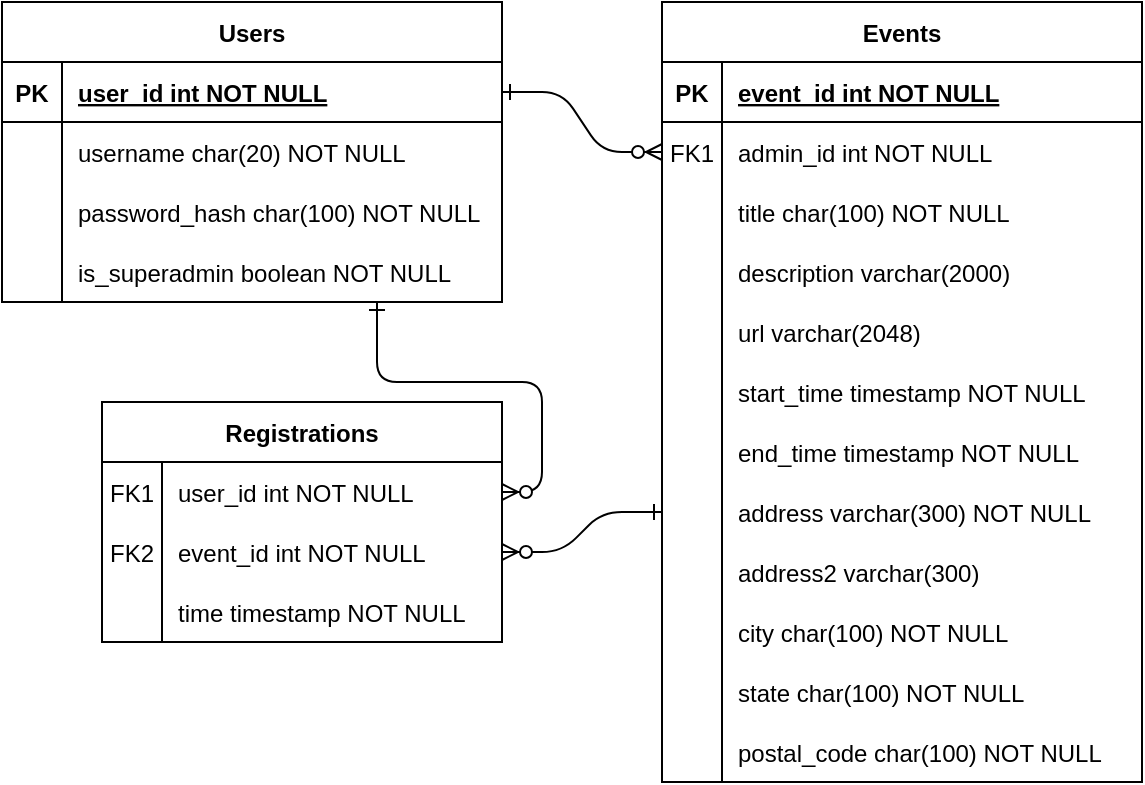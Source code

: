 <mxfile version="13.9.9" type="device"><diagram id="R2lEEEUBdFMjLlhIrx00" name="Page-1"><mxGraphModel dx="813" dy="475" grid="1" gridSize="10" guides="1" tooltips="1" connect="1" arrows="1" fold="1" page="1" pageScale="1" pageWidth="850" pageHeight="1100" math="0" shadow="0" extFonts="Permanent Marker^https://fonts.googleapis.com/css?family=Permanent+Marker"><root><mxCell id="0"/><mxCell id="1" parent="0"/><mxCell id="C-vyLk0tnHw3VtMMgP7b-1" value="" style="edgeStyle=entityRelationEdgeStyle;endArrow=ERzeroToMany;startArrow=ERone;endFill=1;startFill=0;rounded=1;" parent="1" source="C-vyLk0tnHw3VtMMgP7b-24" target="C-vyLk0tnHw3VtMMgP7b-6" edge="1"><mxGeometry width="100" height="100" relative="1" as="geometry"><mxPoint x="340" y="720" as="sourcePoint"/><mxPoint x="440" y="620" as="targetPoint"/></mxGeometry></mxCell><mxCell id="C-vyLk0tnHw3VtMMgP7b-2" value="Events" style="shape=table;startSize=30;container=1;collapsible=1;childLayout=tableLayout;fixedRows=1;rowLines=0;fontStyle=1;align=center;resizeLast=1;" parent="1" vertex="1"><mxGeometry x="440" y="120" width="240" height="390" as="geometry"/></mxCell><mxCell id="C-vyLk0tnHw3VtMMgP7b-3" value="" style="shape=partialRectangle;collapsible=0;dropTarget=0;pointerEvents=0;fillColor=none;points=[[0,0.5],[1,0.5]];portConstraint=eastwest;top=0;left=0;right=0;bottom=1;" parent="C-vyLk0tnHw3VtMMgP7b-2" vertex="1"><mxGeometry y="30" width="240" height="30" as="geometry"/></mxCell><mxCell id="C-vyLk0tnHw3VtMMgP7b-4" value="PK" style="shape=partialRectangle;overflow=hidden;connectable=0;fillColor=none;top=0;left=0;bottom=0;right=0;fontStyle=1;" parent="C-vyLk0tnHw3VtMMgP7b-3" vertex="1"><mxGeometry width="30" height="30" as="geometry"/></mxCell><mxCell id="C-vyLk0tnHw3VtMMgP7b-5" value="event_id int NOT NULL " style="shape=partialRectangle;overflow=hidden;connectable=0;fillColor=none;top=0;left=0;bottom=0;right=0;align=left;spacingLeft=6;fontStyle=5;" parent="C-vyLk0tnHw3VtMMgP7b-3" vertex="1"><mxGeometry x="30" width="210" height="30" as="geometry"/></mxCell><mxCell id="C-vyLk0tnHw3VtMMgP7b-6" value="" style="shape=partialRectangle;collapsible=0;dropTarget=0;pointerEvents=0;fillColor=none;points=[[0,0.5],[1,0.5]];portConstraint=eastwest;top=0;left=0;right=0;bottom=0;" parent="C-vyLk0tnHw3VtMMgP7b-2" vertex="1"><mxGeometry y="60" width="240" height="30" as="geometry"/></mxCell><mxCell id="C-vyLk0tnHw3VtMMgP7b-7" value="FK1" style="shape=partialRectangle;overflow=hidden;connectable=0;fillColor=none;top=0;left=0;bottom=0;right=0;" parent="C-vyLk0tnHw3VtMMgP7b-6" vertex="1"><mxGeometry width="30" height="30" as="geometry"/></mxCell><mxCell id="C-vyLk0tnHw3VtMMgP7b-8" value="admin_id int NOT NULL" style="shape=partialRectangle;overflow=hidden;connectable=0;fillColor=none;top=0;left=0;bottom=0;right=0;align=left;spacingLeft=6;" parent="C-vyLk0tnHw3VtMMgP7b-6" vertex="1"><mxGeometry x="30" width="210" height="30" as="geometry"/></mxCell><mxCell id="C-vyLk0tnHw3VtMMgP7b-9" value="" style="shape=partialRectangle;collapsible=0;dropTarget=0;pointerEvents=0;fillColor=none;points=[[0,0.5],[1,0.5]];portConstraint=eastwest;top=0;left=0;right=0;bottom=0;" parent="C-vyLk0tnHw3VtMMgP7b-2" vertex="1"><mxGeometry y="90" width="240" height="30" as="geometry"/></mxCell><mxCell id="C-vyLk0tnHw3VtMMgP7b-10" value="" style="shape=partialRectangle;overflow=hidden;connectable=0;fillColor=none;top=0;left=0;bottom=0;right=0;" parent="C-vyLk0tnHw3VtMMgP7b-9" vertex="1"><mxGeometry width="30" height="30" as="geometry"/></mxCell><mxCell id="C-vyLk0tnHw3VtMMgP7b-11" value="title char(100) NOT NULL" style="shape=partialRectangle;overflow=hidden;connectable=0;fillColor=none;top=0;left=0;bottom=0;right=0;align=left;spacingLeft=6;" parent="C-vyLk0tnHw3VtMMgP7b-9" vertex="1"><mxGeometry x="30" width="210" height="30" as="geometry"/></mxCell><mxCell id="4mRmAfi023W2J-q_RoOD-16" value="" style="shape=partialRectangle;collapsible=0;dropTarget=0;pointerEvents=0;fillColor=none;points=[[0,0.5],[1,0.5]];portConstraint=eastwest;top=0;left=0;right=0;bottom=0;" vertex="1" parent="C-vyLk0tnHw3VtMMgP7b-2"><mxGeometry y="120" width="240" height="30" as="geometry"/></mxCell><mxCell id="4mRmAfi023W2J-q_RoOD-17" value="" style="shape=partialRectangle;overflow=hidden;connectable=0;fillColor=none;top=0;left=0;bottom=0;right=0;" vertex="1" parent="4mRmAfi023W2J-q_RoOD-16"><mxGeometry width="30" height="30" as="geometry"/></mxCell><mxCell id="4mRmAfi023W2J-q_RoOD-18" value="description varchar(2000) " style="shape=partialRectangle;overflow=hidden;connectable=0;fillColor=none;top=0;left=0;bottom=0;right=0;align=left;spacingLeft=6;" vertex="1" parent="4mRmAfi023W2J-q_RoOD-16"><mxGeometry x="30" width="210" height="30" as="geometry"/></mxCell><mxCell id="4mRmAfi023W2J-q_RoOD-19" value="" style="shape=partialRectangle;collapsible=0;dropTarget=0;pointerEvents=0;fillColor=none;points=[[0,0.5],[1,0.5]];portConstraint=eastwest;top=0;left=0;right=0;bottom=0;" vertex="1" parent="C-vyLk0tnHw3VtMMgP7b-2"><mxGeometry y="150" width="240" height="30" as="geometry"/></mxCell><mxCell id="4mRmAfi023W2J-q_RoOD-20" value="" style="shape=partialRectangle;overflow=hidden;connectable=0;fillColor=none;top=0;left=0;bottom=0;right=0;" vertex="1" parent="4mRmAfi023W2J-q_RoOD-19"><mxGeometry width="30" height="30" as="geometry"/></mxCell><mxCell id="4mRmAfi023W2J-q_RoOD-21" value="url varchar(2048) " style="shape=partialRectangle;overflow=hidden;connectable=0;fillColor=none;top=0;left=0;bottom=0;right=0;align=left;spacingLeft=6;" vertex="1" parent="4mRmAfi023W2J-q_RoOD-19"><mxGeometry x="30" width="210" height="30" as="geometry"/></mxCell><mxCell id="4mRmAfi023W2J-q_RoOD-22" value="" style="shape=partialRectangle;collapsible=0;dropTarget=0;pointerEvents=0;fillColor=none;points=[[0,0.5],[1,0.5]];portConstraint=eastwest;top=0;left=0;right=0;bottom=0;" vertex="1" parent="C-vyLk0tnHw3VtMMgP7b-2"><mxGeometry y="180" width="240" height="30" as="geometry"/></mxCell><mxCell id="4mRmAfi023W2J-q_RoOD-23" value="" style="shape=partialRectangle;overflow=hidden;connectable=0;fillColor=none;top=0;left=0;bottom=0;right=0;" vertex="1" parent="4mRmAfi023W2J-q_RoOD-22"><mxGeometry width="30" height="30" as="geometry"/></mxCell><mxCell id="4mRmAfi023W2J-q_RoOD-24" value="start_time timestamp NOT NULL" style="shape=partialRectangle;overflow=hidden;connectable=0;fillColor=none;top=0;left=0;bottom=0;right=0;align=left;spacingLeft=6;" vertex="1" parent="4mRmAfi023W2J-q_RoOD-22"><mxGeometry x="30" width="210" height="30" as="geometry"/></mxCell><mxCell id="4mRmAfi023W2J-q_RoOD-31" value="" style="shape=partialRectangle;collapsible=0;dropTarget=0;pointerEvents=0;fillColor=none;points=[[0,0.5],[1,0.5]];portConstraint=eastwest;top=0;left=0;right=0;bottom=0;" vertex="1" parent="C-vyLk0tnHw3VtMMgP7b-2"><mxGeometry y="210" width="240" height="30" as="geometry"/></mxCell><mxCell id="4mRmAfi023W2J-q_RoOD-32" value="" style="shape=partialRectangle;overflow=hidden;connectable=0;fillColor=none;top=0;left=0;bottom=0;right=0;" vertex="1" parent="4mRmAfi023W2J-q_RoOD-31"><mxGeometry width="30" height="30" as="geometry"/></mxCell><mxCell id="4mRmAfi023W2J-q_RoOD-33" value="end_time timestamp NOT NULL" style="shape=partialRectangle;overflow=hidden;connectable=0;fillColor=none;top=0;left=0;bottom=0;right=0;align=left;spacingLeft=6;" vertex="1" parent="4mRmAfi023W2J-q_RoOD-31"><mxGeometry x="30" width="210" height="30" as="geometry"/></mxCell><mxCell id="4mRmAfi023W2J-q_RoOD-59" value="" style="shape=partialRectangle;collapsible=0;dropTarget=0;pointerEvents=0;fillColor=none;points=[[0,0.5],[1,0.5]];portConstraint=eastwest;top=0;left=0;right=0;bottom=0;" vertex="1" parent="C-vyLk0tnHw3VtMMgP7b-2"><mxGeometry y="240" width="240" height="30" as="geometry"/></mxCell><mxCell id="4mRmAfi023W2J-q_RoOD-60" value="" style="shape=partialRectangle;overflow=hidden;connectable=0;fillColor=none;top=0;left=0;bottom=0;right=0;" vertex="1" parent="4mRmAfi023W2J-q_RoOD-59"><mxGeometry width="30" height="30" as="geometry"/></mxCell><mxCell id="4mRmAfi023W2J-q_RoOD-61" value="address varchar(300) NOT NULL" style="shape=partialRectangle;overflow=hidden;connectable=0;fillColor=none;top=0;left=0;bottom=0;right=0;align=left;spacingLeft=6;" vertex="1" parent="4mRmAfi023W2J-q_RoOD-59"><mxGeometry x="30" width="210" height="30" as="geometry"/></mxCell><mxCell id="4mRmAfi023W2J-q_RoOD-62" value="" style="shape=partialRectangle;collapsible=0;dropTarget=0;pointerEvents=0;fillColor=none;points=[[0,0.5],[1,0.5]];portConstraint=eastwest;top=0;left=0;right=0;bottom=0;" vertex="1" parent="C-vyLk0tnHw3VtMMgP7b-2"><mxGeometry y="270" width="240" height="30" as="geometry"/></mxCell><mxCell id="4mRmAfi023W2J-q_RoOD-63" value="" style="shape=partialRectangle;overflow=hidden;connectable=0;fillColor=none;top=0;left=0;bottom=0;right=0;" vertex="1" parent="4mRmAfi023W2J-q_RoOD-62"><mxGeometry width="30" height="30" as="geometry"/></mxCell><mxCell id="4mRmAfi023W2J-q_RoOD-64" value="address2 varchar(300)" style="shape=partialRectangle;overflow=hidden;connectable=0;fillColor=none;top=0;left=0;bottom=0;right=0;align=left;spacingLeft=6;" vertex="1" parent="4mRmAfi023W2J-q_RoOD-62"><mxGeometry x="30" width="210" height="30" as="geometry"/></mxCell><mxCell id="4mRmAfi023W2J-q_RoOD-65" value="" style="shape=partialRectangle;collapsible=0;dropTarget=0;pointerEvents=0;fillColor=none;points=[[0,0.5],[1,0.5]];portConstraint=eastwest;top=0;left=0;right=0;bottom=0;" vertex="1" parent="C-vyLk0tnHw3VtMMgP7b-2"><mxGeometry y="300" width="240" height="30" as="geometry"/></mxCell><mxCell id="4mRmAfi023W2J-q_RoOD-66" value="" style="shape=partialRectangle;overflow=hidden;connectable=0;fillColor=none;top=0;left=0;bottom=0;right=0;" vertex="1" parent="4mRmAfi023W2J-q_RoOD-65"><mxGeometry width="30" height="30" as="geometry"/></mxCell><mxCell id="4mRmAfi023W2J-q_RoOD-67" value="city char(100) NOT NULL" style="shape=partialRectangle;overflow=hidden;connectable=0;fillColor=none;top=0;left=0;bottom=0;right=0;align=left;spacingLeft=6;" vertex="1" parent="4mRmAfi023W2J-q_RoOD-65"><mxGeometry x="30" width="210" height="30" as="geometry"/></mxCell><mxCell id="4mRmAfi023W2J-q_RoOD-68" value="" style="shape=partialRectangle;collapsible=0;dropTarget=0;pointerEvents=0;fillColor=none;points=[[0,0.5],[1,0.5]];portConstraint=eastwest;top=0;left=0;right=0;bottom=0;" vertex="1" parent="C-vyLk0tnHw3VtMMgP7b-2"><mxGeometry y="330" width="240" height="30" as="geometry"/></mxCell><mxCell id="4mRmAfi023W2J-q_RoOD-69" value="" style="shape=partialRectangle;overflow=hidden;connectable=0;fillColor=none;top=0;left=0;bottom=0;right=0;" vertex="1" parent="4mRmAfi023W2J-q_RoOD-68"><mxGeometry width="30" height="30" as="geometry"/></mxCell><mxCell id="4mRmAfi023W2J-q_RoOD-70" value="state char(100) NOT NULL" style="shape=partialRectangle;overflow=hidden;connectable=0;fillColor=none;top=0;left=0;bottom=0;right=0;align=left;spacingLeft=6;" vertex="1" parent="4mRmAfi023W2J-q_RoOD-68"><mxGeometry x="30" width="210" height="30" as="geometry"/></mxCell><mxCell id="4mRmAfi023W2J-q_RoOD-71" value="" style="shape=partialRectangle;collapsible=0;dropTarget=0;pointerEvents=0;fillColor=none;points=[[0,0.5],[1,0.5]];portConstraint=eastwest;top=0;left=0;right=0;bottom=0;" vertex="1" parent="C-vyLk0tnHw3VtMMgP7b-2"><mxGeometry y="360" width="240" height="30" as="geometry"/></mxCell><mxCell id="4mRmAfi023W2J-q_RoOD-72" value="" style="shape=partialRectangle;overflow=hidden;connectable=0;fillColor=none;top=0;left=0;bottom=0;right=0;" vertex="1" parent="4mRmAfi023W2J-q_RoOD-71"><mxGeometry width="30" height="30" as="geometry"/></mxCell><mxCell id="4mRmAfi023W2J-q_RoOD-73" value="postal_code char(100) NOT NULL" style="shape=partialRectangle;overflow=hidden;connectable=0;fillColor=none;top=0;left=0;bottom=0;right=0;align=left;spacingLeft=6;" vertex="1" parent="4mRmAfi023W2J-q_RoOD-71"><mxGeometry x="30" width="210" height="30" as="geometry"/></mxCell><mxCell id="C-vyLk0tnHw3VtMMgP7b-23" value="Users" style="shape=table;startSize=30;container=1;collapsible=1;childLayout=tableLayout;fixedRows=1;rowLines=0;fontStyle=1;align=center;resizeLast=1;" parent="1" vertex="1"><mxGeometry x="110" y="120" width="250" height="150" as="geometry"/></mxCell><mxCell id="C-vyLk0tnHw3VtMMgP7b-24" value="" style="shape=partialRectangle;collapsible=0;dropTarget=0;pointerEvents=0;fillColor=none;points=[[0,0.5],[1,0.5]];portConstraint=eastwest;top=0;left=0;right=0;bottom=1;" parent="C-vyLk0tnHw3VtMMgP7b-23" vertex="1"><mxGeometry y="30" width="250" height="30" as="geometry"/></mxCell><mxCell id="C-vyLk0tnHw3VtMMgP7b-25" value="PK" style="shape=partialRectangle;overflow=hidden;connectable=0;fillColor=none;top=0;left=0;bottom=0;right=0;fontStyle=1;" parent="C-vyLk0tnHw3VtMMgP7b-24" vertex="1"><mxGeometry width="30" height="30" as="geometry"/></mxCell><mxCell id="C-vyLk0tnHw3VtMMgP7b-26" value="user_id int NOT NULL " style="shape=partialRectangle;overflow=hidden;connectable=0;fillColor=none;top=0;left=0;bottom=0;right=0;align=left;spacingLeft=6;fontStyle=5;" parent="C-vyLk0tnHw3VtMMgP7b-24" vertex="1"><mxGeometry x="30" width="220" height="30" as="geometry"/></mxCell><mxCell id="C-vyLk0tnHw3VtMMgP7b-27" value="" style="shape=partialRectangle;collapsible=0;dropTarget=0;pointerEvents=0;fillColor=none;points=[[0,0.5],[1,0.5]];portConstraint=eastwest;top=0;left=0;right=0;bottom=0;" parent="C-vyLk0tnHw3VtMMgP7b-23" vertex="1"><mxGeometry y="60" width="250" height="30" as="geometry"/></mxCell><mxCell id="C-vyLk0tnHw3VtMMgP7b-28" value="" style="shape=partialRectangle;overflow=hidden;connectable=0;fillColor=none;top=0;left=0;bottom=0;right=0;" parent="C-vyLk0tnHw3VtMMgP7b-27" vertex="1"><mxGeometry width="30" height="30" as="geometry"/></mxCell><mxCell id="C-vyLk0tnHw3VtMMgP7b-29" value="username char(20) NOT NULL" style="shape=partialRectangle;overflow=hidden;connectable=0;fillColor=none;top=0;left=0;bottom=0;right=0;align=left;spacingLeft=6;" parent="C-vyLk0tnHw3VtMMgP7b-27" vertex="1"><mxGeometry x="30" width="220" height="30" as="geometry"/></mxCell><mxCell id="4mRmAfi023W2J-q_RoOD-28" value="" style="shape=partialRectangle;collapsible=0;dropTarget=0;pointerEvents=0;fillColor=none;points=[[0,0.5],[1,0.5]];portConstraint=eastwest;top=0;left=0;right=0;bottom=0;" vertex="1" parent="C-vyLk0tnHw3VtMMgP7b-23"><mxGeometry y="90" width="250" height="30" as="geometry"/></mxCell><mxCell id="4mRmAfi023W2J-q_RoOD-29" value="" style="shape=partialRectangle;overflow=hidden;connectable=0;fillColor=none;top=0;left=0;bottom=0;right=0;" vertex="1" parent="4mRmAfi023W2J-q_RoOD-28"><mxGeometry width="30" height="30" as="geometry"/></mxCell><mxCell id="4mRmAfi023W2J-q_RoOD-30" value="password_hash char(100) NOT NULL" style="shape=partialRectangle;overflow=hidden;connectable=0;fillColor=none;top=0;left=0;bottom=0;right=0;align=left;spacingLeft=6;" vertex="1" parent="4mRmAfi023W2J-q_RoOD-28"><mxGeometry x="30" width="220" height="30" as="geometry"/></mxCell><mxCell id="4mRmAfi023W2J-q_RoOD-77" value="" style="shape=partialRectangle;collapsible=0;dropTarget=0;pointerEvents=0;fillColor=none;points=[[0,0.5],[1,0.5]];portConstraint=eastwest;top=0;left=0;right=0;bottom=0;" vertex="1" parent="C-vyLk0tnHw3VtMMgP7b-23"><mxGeometry y="120" width="250" height="30" as="geometry"/></mxCell><mxCell id="4mRmAfi023W2J-q_RoOD-78" value="" style="shape=partialRectangle;overflow=hidden;connectable=0;fillColor=none;top=0;left=0;bottom=0;right=0;" vertex="1" parent="4mRmAfi023W2J-q_RoOD-77"><mxGeometry width="30" height="30" as="geometry"/></mxCell><mxCell id="4mRmAfi023W2J-q_RoOD-79" value="is_superadmin boolean NOT NULL" style="shape=partialRectangle;overflow=hidden;connectable=0;fillColor=none;top=0;left=0;bottom=0;right=0;align=left;spacingLeft=6;" vertex="1" parent="4mRmAfi023W2J-q_RoOD-77"><mxGeometry x="30" width="220" height="30" as="geometry"/></mxCell><mxCell id="4mRmAfi023W2J-q_RoOD-80" value="Registrations" style="shape=table;startSize=30;container=1;collapsible=1;childLayout=tableLayout;fixedRows=1;rowLines=0;fontStyle=1;align=center;resizeLast=1;" vertex="1" parent="1"><mxGeometry x="160" y="320" width="200" height="120" as="geometry"/></mxCell><mxCell id="4mRmAfi023W2J-q_RoOD-81" value="" style="shape=partialRectangle;collapsible=0;dropTarget=0;pointerEvents=0;fillColor=none;top=0;left=0;bottom=1;right=0;points=[[0,0.5],[1,0.5]];portConstraint=eastwest;strokeColor=none;" vertex="1" parent="4mRmAfi023W2J-q_RoOD-80"><mxGeometry y="30" width="200" height="30" as="geometry"/></mxCell><mxCell id="4mRmAfi023W2J-q_RoOD-82" value="FK1" style="shape=partialRectangle;connectable=0;fillColor=none;top=0;left=0;bottom=0;right=0;fontStyle=0;overflow=hidden;" vertex="1" parent="4mRmAfi023W2J-q_RoOD-81"><mxGeometry width="30" height="30" as="geometry"/></mxCell><mxCell id="4mRmAfi023W2J-q_RoOD-83" value="user_id int NOT NULL" style="shape=partialRectangle;connectable=0;fillColor=none;top=0;left=0;bottom=0;right=0;align=left;spacingLeft=6;fontStyle=0;overflow=hidden;" vertex="1" parent="4mRmAfi023W2J-q_RoOD-81"><mxGeometry x="30" width="170" height="30" as="geometry"/></mxCell><mxCell id="4mRmAfi023W2J-q_RoOD-84" value="" style="shape=partialRectangle;collapsible=0;dropTarget=0;pointerEvents=0;fillColor=none;top=0;left=0;bottom=0;right=0;points=[[0,0.5],[1,0.5]];portConstraint=eastwest;" vertex="1" parent="4mRmAfi023W2J-q_RoOD-80"><mxGeometry y="60" width="200" height="30" as="geometry"/></mxCell><mxCell id="4mRmAfi023W2J-q_RoOD-85" value="FK2" style="shape=partialRectangle;connectable=0;fillColor=none;top=0;left=0;bottom=0;right=0;editable=1;overflow=hidden;" vertex="1" parent="4mRmAfi023W2J-q_RoOD-84"><mxGeometry width="30" height="30" as="geometry"/></mxCell><mxCell id="4mRmAfi023W2J-q_RoOD-86" value="event_id int NOT NULL" style="shape=partialRectangle;connectable=0;fillColor=none;top=0;left=0;bottom=0;right=0;align=left;spacingLeft=6;overflow=hidden;" vertex="1" parent="4mRmAfi023W2J-q_RoOD-84"><mxGeometry x="30" width="170" height="30" as="geometry"/></mxCell><mxCell id="4mRmAfi023W2J-q_RoOD-87" value="" style="shape=partialRectangle;collapsible=0;dropTarget=0;pointerEvents=0;fillColor=none;top=0;left=0;bottom=0;right=0;points=[[0,0.5],[1,0.5]];portConstraint=eastwest;" vertex="1" parent="4mRmAfi023W2J-q_RoOD-80"><mxGeometry y="90" width="200" height="30" as="geometry"/></mxCell><mxCell id="4mRmAfi023W2J-q_RoOD-88" value="" style="shape=partialRectangle;connectable=0;fillColor=none;top=0;left=0;bottom=0;right=0;editable=1;overflow=hidden;" vertex="1" parent="4mRmAfi023W2J-q_RoOD-87"><mxGeometry width="30" height="30" as="geometry"/></mxCell><mxCell id="4mRmAfi023W2J-q_RoOD-89" value="time timestamp NOT NULL" style="shape=partialRectangle;connectable=0;fillColor=none;top=0;left=0;bottom=0;right=0;align=left;spacingLeft=6;overflow=hidden;" vertex="1" parent="4mRmAfi023W2J-q_RoOD-87"><mxGeometry x="30" width="170" height="30" as="geometry"/></mxCell><mxCell id="4mRmAfi023W2J-q_RoOD-94" style="edgeStyle=orthogonalEdgeStyle;rounded=1;orthogonalLoop=1;jettySize=auto;html=1;entryX=1;entryY=0.5;entryDx=0;entryDy=0;jumpStyle=none;endArrow=ERzeroToMany;endFill=1;startArrow=ERone;startFill=0;exitX=0.75;exitY=1;exitDx=0;exitDy=0;" edge="1" parent="1" source="C-vyLk0tnHw3VtMMgP7b-23" target="4mRmAfi023W2J-q_RoOD-81"><mxGeometry relative="1" as="geometry"><mxPoint x="340" y="280" as="sourcePoint"/><mxPoint x="203" y="70" as="targetPoint"/></mxGeometry></mxCell><mxCell id="4mRmAfi023W2J-q_RoOD-95" style="rounded=1;jumpStyle=none;orthogonalLoop=1;jettySize=auto;html=1;exitX=1;exitY=0.5;exitDx=0;exitDy=0;startArrow=ERzeroToMany;startFill=1;endArrow=ERone;endFill=0;entryX=0;entryY=0.5;entryDx=0;entryDy=0;edgeStyle=entityRelationEdgeStyle;" edge="1" parent="1" source="4mRmAfi023W2J-q_RoOD-84" target="4mRmAfi023W2J-q_RoOD-59"><mxGeometry relative="1" as="geometry"><mxPoint x="429.463" y="396" as="targetPoint"/></mxGeometry></mxCell></root></mxGraphModel></diagram></mxfile>